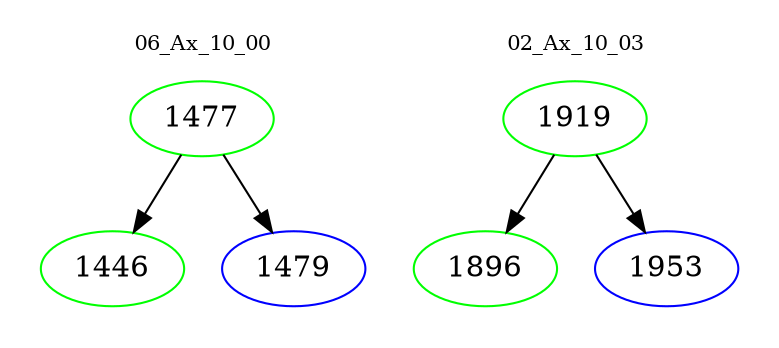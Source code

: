 digraph{
subgraph cluster_0 {
color = white
label = "06_Ax_10_00";
fontsize=10;
T0_1477 [label="1477", color="green"]
T0_1477 -> T0_1446 [color="black"]
T0_1446 [label="1446", color="green"]
T0_1477 -> T0_1479 [color="black"]
T0_1479 [label="1479", color="blue"]
}
subgraph cluster_1 {
color = white
label = "02_Ax_10_03";
fontsize=10;
T1_1919 [label="1919", color="green"]
T1_1919 -> T1_1896 [color="black"]
T1_1896 [label="1896", color="green"]
T1_1919 -> T1_1953 [color="black"]
T1_1953 [label="1953", color="blue"]
}
}
